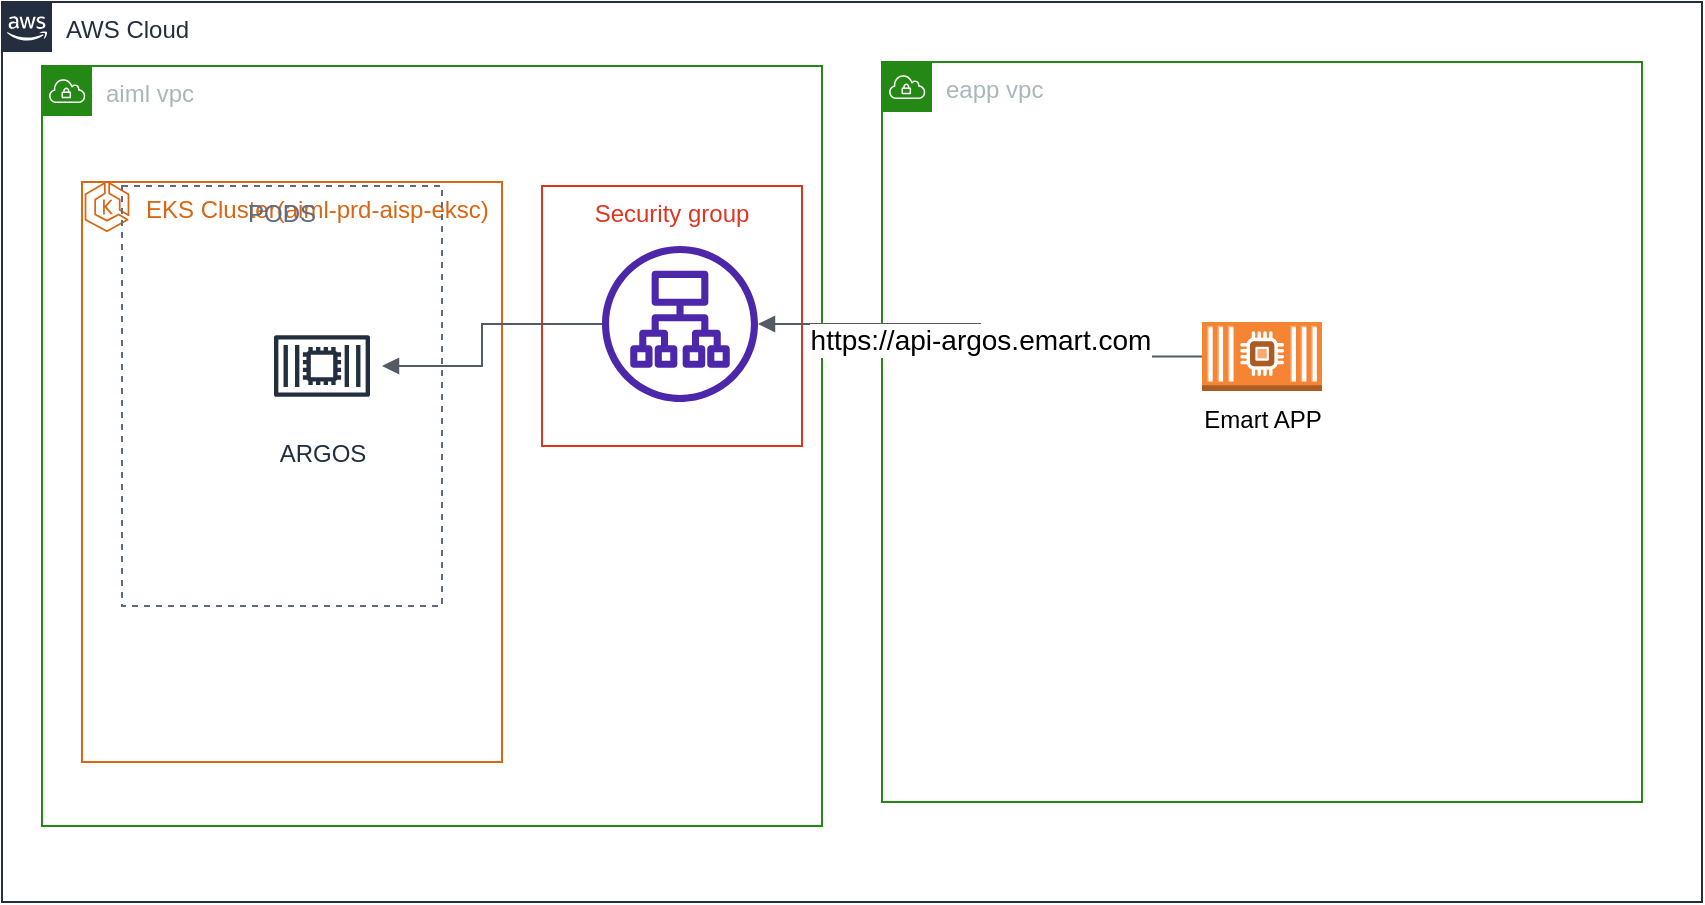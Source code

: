 <mxfile version="17.5.0" type="github">
  <diagram id="VE5xHgUEZyuboQlAcNsu" name="Page-1">
    <mxGraphModel dx="1184" dy="793" grid="1" gridSize="10" guides="1" tooltips="1" connect="1" arrows="1" fold="1" page="1" pageScale="1" pageWidth="1600" pageHeight="900" math="0" shadow="0">
      <root>
        <mxCell id="0" />
        <mxCell id="1" parent="0" />
        <mxCell id="jhOVN9B2TNookJ1NXroC-26" value="AWS Cloud" style="points=[[0,0],[0.25,0],[0.5,0],[0.75,0],[1,0],[1,0.25],[1,0.5],[1,0.75],[1,1],[0.75,1],[0.5,1],[0.25,1],[0,1],[0,0.75],[0,0.5],[0,0.25]];outlineConnect=0;gradientColor=none;html=1;whiteSpace=wrap;fontSize=12;fontStyle=0;container=1;pointerEvents=0;collapsible=0;recursiveResize=0;shape=mxgraph.aws4.group;grIcon=mxgraph.aws4.group_aws_cloud_alt;strokeColor=#232F3E;fillColor=none;verticalAlign=top;align=left;spacingLeft=30;fontColor=#232F3E;dashed=0;" vertex="1" parent="1">
          <mxGeometry x="150" y="80" width="850" height="450" as="geometry" />
        </mxCell>
        <mxCell id="jhOVN9B2TNookJ1NXroC-1" value="EKS Cluster(aiml-prd-aisp-eksc)" style="points=[[0,0],[0.25,0],[0.5,0],[0.75,0],[1,0],[1,0.25],[1,0.5],[1,0.75],[1,1],[0.75,1],[0.5,1],[0.25,1],[0,1],[0,0.75],[0,0.5],[0,0.25]];outlineConnect=0;gradientColor=none;html=1;whiteSpace=wrap;fontSize=12;fontStyle=0;container=1;pointerEvents=0;collapsible=0;recursiveResize=0;shape=mxgraph.aws4.group;grIcon=mxgraph.aws4.eks;strokeColor=#D86613;fillColor=none;verticalAlign=top;align=left;spacingLeft=30;fontColor=#D86613;dashed=0;" vertex="1" parent="jhOVN9B2TNookJ1NXroC-26">
          <mxGeometry x="40" y="90" width="210" height="290" as="geometry" />
        </mxCell>
        <mxCell id="jhOVN9B2TNookJ1NXroC-27" value="aiml vpc" style="points=[[0,0],[0.25,0],[0.5,0],[0.75,0],[1,0],[1,0.25],[1,0.5],[1,0.75],[1,1],[0.75,1],[0.5,1],[0.25,1],[0,1],[0,0.75],[0,0.5],[0,0.25]];outlineConnect=0;gradientColor=none;html=1;whiteSpace=wrap;fontSize=12;fontStyle=0;container=1;pointerEvents=0;collapsible=0;recursiveResize=0;shape=mxgraph.aws4.group;grIcon=mxgraph.aws4.group_vpc;strokeColor=#248814;fillColor=none;verticalAlign=top;align=left;spacingLeft=30;fontColor=#AAB7B8;dashed=0;" vertex="1" parent="jhOVN9B2TNookJ1NXroC-26">
          <mxGeometry x="20" y="32" width="390" height="380" as="geometry" />
        </mxCell>
        <mxCell id="jhOVN9B2TNookJ1NXroC-35" value="Security group" style="fillColor=none;strokeColor=#DD3522;verticalAlign=top;fontStyle=0;fontColor=#DD3522;" vertex="1" parent="jhOVN9B2TNookJ1NXroC-27">
          <mxGeometry x="250" y="60" width="130" height="130" as="geometry" />
        </mxCell>
        <mxCell id="jhOVN9B2TNookJ1NXroC-29" value="PODS" style="fillColor=none;strokeColor=#5A6C86;dashed=1;verticalAlign=top;fontStyle=0;fontColor=#5A6C86;" vertex="1" parent="jhOVN9B2TNookJ1NXroC-27">
          <mxGeometry x="40" y="60" width="160" height="210" as="geometry" />
        </mxCell>
        <mxCell id="jhOVN9B2TNookJ1NXroC-30" value="" style="sketch=0;outlineConnect=0;fontColor=#232F3E;gradientColor=none;fillColor=#4D27AA;strokeColor=none;dashed=0;verticalLabelPosition=bottom;verticalAlign=top;align=center;html=1;fontSize=12;fontStyle=0;aspect=fixed;pointerEvents=1;shape=mxgraph.aws4.application_load_balancer;" vertex="1" parent="jhOVN9B2TNookJ1NXroC-27">
          <mxGeometry x="280" y="90" width="78" height="78" as="geometry" />
        </mxCell>
        <mxCell id="jhOVN9B2TNookJ1NXroC-32" value="ARGOS" style="sketch=0;outlineConnect=0;fontColor=#232F3E;gradientColor=none;strokeColor=#232F3E;fillColor=#ffffff;dashed=0;verticalLabelPosition=bottom;verticalAlign=top;align=center;html=1;fontSize=12;fontStyle=0;aspect=fixed;shape=mxgraph.aws4.resourceIcon;resIcon=mxgraph.aws4.container_2;" vertex="1" parent="jhOVN9B2TNookJ1NXroC-27">
          <mxGeometry x="110" y="120" width="60" height="60" as="geometry" />
        </mxCell>
        <mxCell id="jhOVN9B2TNookJ1NXroC-36" value="" style="edgeStyle=orthogonalEdgeStyle;html=1;endArrow=none;elbow=vertical;startArrow=block;startFill=1;strokeColor=#545B64;rounded=0;" edge="1" parent="jhOVN9B2TNookJ1NXroC-27" source="jhOVN9B2TNookJ1NXroC-32" target="jhOVN9B2TNookJ1NXroC-30">
          <mxGeometry width="100" relative="1" as="geometry">
            <mxPoint x="370" y="270" as="sourcePoint" />
            <mxPoint x="470" y="270" as="targetPoint" />
            <Array as="points">
              <mxPoint x="220" y="150" />
              <mxPoint x="220" y="129" />
            </Array>
          </mxGeometry>
        </mxCell>
        <mxCell id="jhOVN9B2TNookJ1NXroC-28" value="eapp vpc" style="points=[[0,0],[0.25,0],[0.5,0],[0.75,0],[1,0],[1,0.25],[1,0.5],[1,0.75],[1,1],[0.75,1],[0.5,1],[0.25,1],[0,1],[0,0.75],[0,0.5],[0,0.25]];outlineConnect=0;gradientColor=none;html=1;whiteSpace=wrap;fontSize=12;fontStyle=0;container=1;pointerEvents=0;collapsible=0;recursiveResize=0;shape=mxgraph.aws4.group;grIcon=mxgraph.aws4.group_vpc;strokeColor=#248814;fillColor=none;verticalAlign=top;align=left;spacingLeft=30;fontColor=#AAB7B8;dashed=0;" vertex="1" parent="jhOVN9B2TNookJ1NXroC-26">
          <mxGeometry x="440" y="30" width="380" height="370" as="geometry" />
        </mxCell>
        <mxCell id="jhOVN9B2TNookJ1NXroC-31" value="Emart APP" style="outlineConnect=0;dashed=0;verticalLabelPosition=bottom;verticalAlign=top;align=center;html=1;shape=mxgraph.aws3.ec2_compute_container_2;fillColor=#F58534;gradientColor=none;" vertex="1" parent="jhOVN9B2TNookJ1NXroC-28">
          <mxGeometry x="160" y="130" width="60" height="34.5" as="geometry" />
        </mxCell>
        <mxCell id="jhOVN9B2TNookJ1NXroC-34" value="&lt;font style=&quot;font-size: 14px&quot;&gt;https://api-argos.emart.com&lt;/font&gt;" style="edgeStyle=orthogonalEdgeStyle;html=1;endArrow=none;elbow=vertical;startArrow=block;startFill=1;endFill=0;strokeColor=#545B64;rounded=0;entryX=0;entryY=0.5;entryDx=0;entryDy=0;entryPerimeter=0;" edge="1" parent="jhOVN9B2TNookJ1NXroC-26" source="jhOVN9B2TNookJ1NXroC-30" target="jhOVN9B2TNookJ1NXroC-31">
          <mxGeometry width="100" relative="1" as="geometry">
            <mxPoint x="390" y="340" as="sourcePoint" />
            <mxPoint x="490" y="340" as="targetPoint" />
          </mxGeometry>
        </mxCell>
      </root>
    </mxGraphModel>
  </diagram>
</mxfile>
